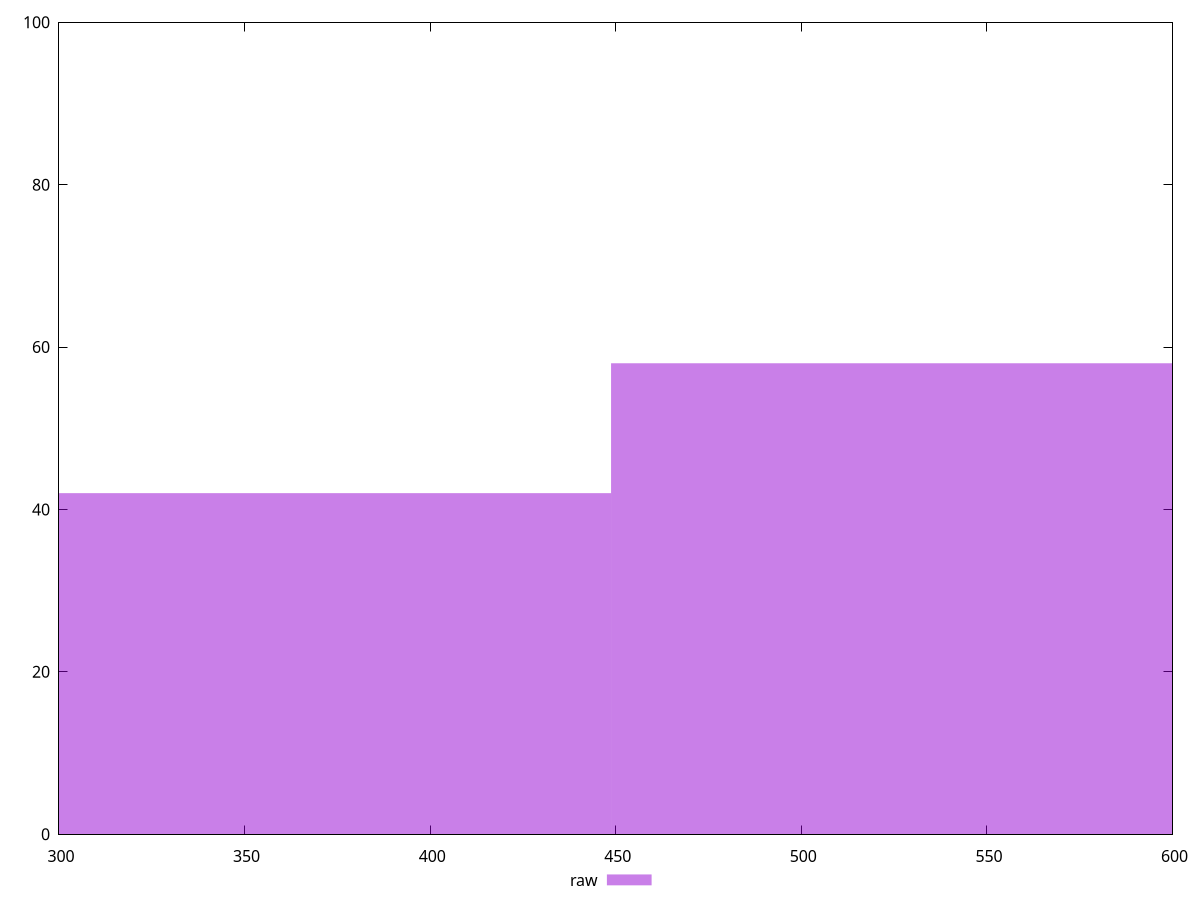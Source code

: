 reset

$raw <<EOF
538.4856661929294 58
358.99044412861963 42
EOF

set key outside below
set boxwidth 179.49522206430981
set xrange [300:600]
set yrange [0:100]
set trange [0:100]
set style fill transparent solid 0.5 noborder
set terminal svg size 640, 490 enhanced background rgb 'white'
set output "report_00018_2021-02-10T15-25-16.877Z/uses-webp-images/samples/pages+cached/raw/histogram.svg"

plot $raw title "raw" with boxes

reset
